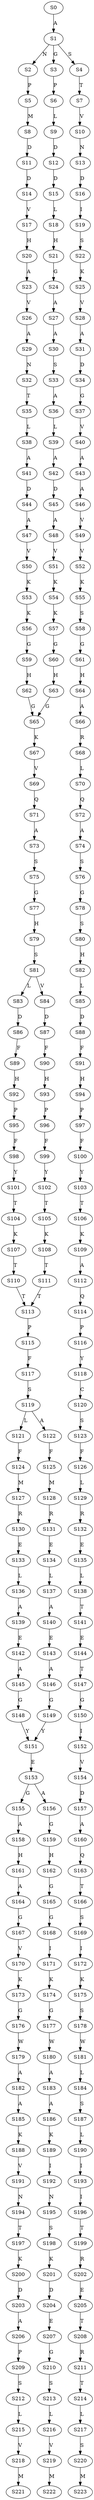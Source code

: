 strict digraph  {
	S0 -> S1 [ label = A ];
	S1 -> S2 [ label = N ];
	S1 -> S3 [ label = G ];
	S1 -> S4 [ label = S ];
	S2 -> S5 [ label = P ];
	S3 -> S6 [ label = P ];
	S4 -> S7 [ label = T ];
	S5 -> S8 [ label = M ];
	S6 -> S9 [ label = L ];
	S7 -> S10 [ label = V ];
	S8 -> S11 [ label = D ];
	S9 -> S12 [ label = D ];
	S10 -> S13 [ label = N ];
	S11 -> S14 [ label = D ];
	S12 -> S15 [ label = D ];
	S13 -> S16 [ label = D ];
	S14 -> S17 [ label = V ];
	S15 -> S18 [ label = L ];
	S16 -> S19 [ label = I ];
	S17 -> S20 [ label = H ];
	S18 -> S21 [ label = H ];
	S19 -> S22 [ label = S ];
	S20 -> S23 [ label = A ];
	S21 -> S24 [ label = G ];
	S22 -> S25 [ label = K ];
	S23 -> S26 [ label = V ];
	S24 -> S27 [ label = A ];
	S25 -> S28 [ label = V ];
	S26 -> S29 [ label = A ];
	S27 -> S30 [ label = A ];
	S28 -> S31 [ label = A ];
	S29 -> S32 [ label = N ];
	S30 -> S33 [ label = S ];
	S31 -> S34 [ label = D ];
	S32 -> S35 [ label = T ];
	S33 -> S36 [ label = A ];
	S34 -> S37 [ label = G ];
	S35 -> S38 [ label = L ];
	S36 -> S39 [ label = L ];
	S37 -> S40 [ label = V ];
	S38 -> S41 [ label = A ];
	S39 -> S42 [ label = A ];
	S40 -> S43 [ label = A ];
	S41 -> S44 [ label = D ];
	S42 -> S45 [ label = D ];
	S43 -> S46 [ label = A ];
	S44 -> S47 [ label = A ];
	S45 -> S48 [ label = A ];
	S46 -> S49 [ label = V ];
	S47 -> S50 [ label = V ];
	S48 -> S51 [ label = V ];
	S49 -> S52 [ label = V ];
	S50 -> S53 [ label = K ];
	S51 -> S54 [ label = K ];
	S52 -> S55 [ label = K ];
	S53 -> S56 [ label = K ];
	S54 -> S57 [ label = K ];
	S55 -> S58 [ label = S ];
	S56 -> S59 [ label = G ];
	S57 -> S60 [ label = G ];
	S58 -> S61 [ label = G ];
	S59 -> S62 [ label = H ];
	S60 -> S63 [ label = H ];
	S61 -> S64 [ label = H ];
	S62 -> S65 [ label = G ];
	S63 -> S65 [ label = G ];
	S64 -> S66 [ label = A ];
	S65 -> S67 [ label = K ];
	S66 -> S68 [ label = R ];
	S67 -> S69 [ label = V ];
	S68 -> S70 [ label = L ];
	S69 -> S71 [ label = Q ];
	S70 -> S72 [ label = Q ];
	S71 -> S73 [ label = A ];
	S72 -> S74 [ label = A ];
	S73 -> S75 [ label = S ];
	S74 -> S76 [ label = S ];
	S75 -> S77 [ label = G ];
	S76 -> S78 [ label = G ];
	S77 -> S79 [ label = H ];
	S78 -> S80 [ label = S ];
	S79 -> S81 [ label = S ];
	S80 -> S82 [ label = H ];
	S81 -> S83 [ label = L ];
	S81 -> S84 [ label = V ];
	S82 -> S85 [ label = L ];
	S83 -> S86 [ label = D ];
	S84 -> S87 [ label = D ];
	S85 -> S88 [ label = D ];
	S86 -> S89 [ label = F ];
	S87 -> S90 [ label = F ];
	S88 -> S91 [ label = F ];
	S89 -> S92 [ label = H ];
	S90 -> S93 [ label = H ];
	S91 -> S94 [ label = H ];
	S92 -> S95 [ label = P ];
	S93 -> S96 [ label = P ];
	S94 -> S97 [ label = P ];
	S95 -> S98 [ label = F ];
	S96 -> S99 [ label = F ];
	S97 -> S100 [ label = F ];
	S98 -> S101 [ label = Y ];
	S99 -> S102 [ label = Y ];
	S100 -> S103 [ label = Y ];
	S101 -> S104 [ label = T ];
	S102 -> S105 [ label = T ];
	S103 -> S106 [ label = T ];
	S104 -> S107 [ label = K ];
	S105 -> S108 [ label = K ];
	S106 -> S109 [ label = K ];
	S107 -> S110 [ label = T ];
	S108 -> S111 [ label = T ];
	S109 -> S112 [ label = A ];
	S110 -> S113 [ label = T ];
	S111 -> S113 [ label = T ];
	S112 -> S114 [ label = Q ];
	S113 -> S115 [ label = P ];
	S114 -> S116 [ label = P ];
	S115 -> S117 [ label = F ];
	S116 -> S118 [ label = Y ];
	S117 -> S119 [ label = S ];
	S118 -> S120 [ label = C ];
	S119 -> S121 [ label = L ];
	S119 -> S122 [ label = A ];
	S120 -> S123 [ label = S ];
	S121 -> S124 [ label = F ];
	S122 -> S125 [ label = F ];
	S123 -> S126 [ label = F ];
	S124 -> S127 [ label = M ];
	S125 -> S128 [ label = M ];
	S126 -> S129 [ label = L ];
	S127 -> S130 [ label = R ];
	S128 -> S131 [ label = R ];
	S129 -> S132 [ label = R ];
	S130 -> S133 [ label = E ];
	S131 -> S134 [ label = E ];
	S132 -> S135 [ label = E ];
	S133 -> S136 [ label = L ];
	S134 -> S137 [ label = L ];
	S135 -> S138 [ label = L ];
	S136 -> S139 [ label = A ];
	S137 -> S140 [ label = A ];
	S138 -> S141 [ label = T ];
	S139 -> S142 [ label = E ];
	S140 -> S143 [ label = E ];
	S141 -> S144 [ label = E ];
	S142 -> S145 [ label = A ];
	S143 -> S146 [ label = A ];
	S144 -> S147 [ label = T ];
	S145 -> S148 [ label = G ];
	S146 -> S149 [ label = G ];
	S147 -> S150 [ label = G ];
	S148 -> S151 [ label = Y ];
	S149 -> S151 [ label = Y ];
	S150 -> S152 [ label = I ];
	S151 -> S153 [ label = E ];
	S152 -> S154 [ label = V ];
	S153 -> S155 [ label = G ];
	S153 -> S156 [ label = A ];
	S154 -> S157 [ label = D ];
	S155 -> S158 [ label = A ];
	S156 -> S159 [ label = G ];
	S157 -> S160 [ label = A ];
	S158 -> S161 [ label = H ];
	S159 -> S162 [ label = H ];
	S160 -> S163 [ label = Q ];
	S161 -> S164 [ label = A ];
	S162 -> S165 [ label = G ];
	S163 -> S166 [ label = T ];
	S164 -> S167 [ label = G ];
	S165 -> S168 [ label = G ];
	S166 -> S169 [ label = S ];
	S167 -> S170 [ label = V ];
	S168 -> S171 [ label = I ];
	S169 -> S172 [ label = I ];
	S170 -> S173 [ label = K ];
	S171 -> S174 [ label = K ];
	S172 -> S175 [ label = K ];
	S173 -> S176 [ label = G ];
	S174 -> S177 [ label = G ];
	S175 -> S178 [ label = S ];
	S176 -> S179 [ label = W ];
	S177 -> S180 [ label = W ];
	S178 -> S181 [ label = W ];
	S179 -> S182 [ label = A ];
	S180 -> S183 [ label = A ];
	S181 -> S184 [ label = L ];
	S182 -> S185 [ label = A ];
	S183 -> S186 [ label = A ];
	S184 -> S187 [ label = S ];
	S185 -> S188 [ label = K ];
	S186 -> S189 [ label = K ];
	S187 -> S190 [ label = L ];
	S188 -> S191 [ label = V ];
	S189 -> S192 [ label = I ];
	S190 -> S193 [ label = I ];
	S191 -> S194 [ label = N ];
	S192 -> S195 [ label = N ];
	S193 -> S196 [ label = I ];
	S194 -> S197 [ label = T ];
	S195 -> S198 [ label = S ];
	S196 -> S199 [ label = T ];
	S197 -> S200 [ label = K ];
	S198 -> S201 [ label = K ];
	S199 -> S202 [ label = R ];
	S200 -> S203 [ label = D ];
	S201 -> S204 [ label = D ];
	S202 -> S205 [ label = E ];
	S203 -> S206 [ label = A ];
	S204 -> S207 [ label = E ];
	S205 -> S208 [ label = T ];
	S206 -> S209 [ label = P ];
	S207 -> S210 [ label = G ];
	S208 -> S211 [ label = R ];
	S209 -> S212 [ label = S ];
	S210 -> S213 [ label = S ];
	S211 -> S214 [ label = T ];
	S212 -> S215 [ label = L ];
	S213 -> S216 [ label = L ];
	S214 -> S217 [ label = L ];
	S215 -> S218 [ label = V ];
	S216 -> S219 [ label = V ];
	S217 -> S220 [ label = S ];
	S218 -> S221 [ label = M ];
	S219 -> S222 [ label = M ];
	S220 -> S223 [ label = M ];
}
